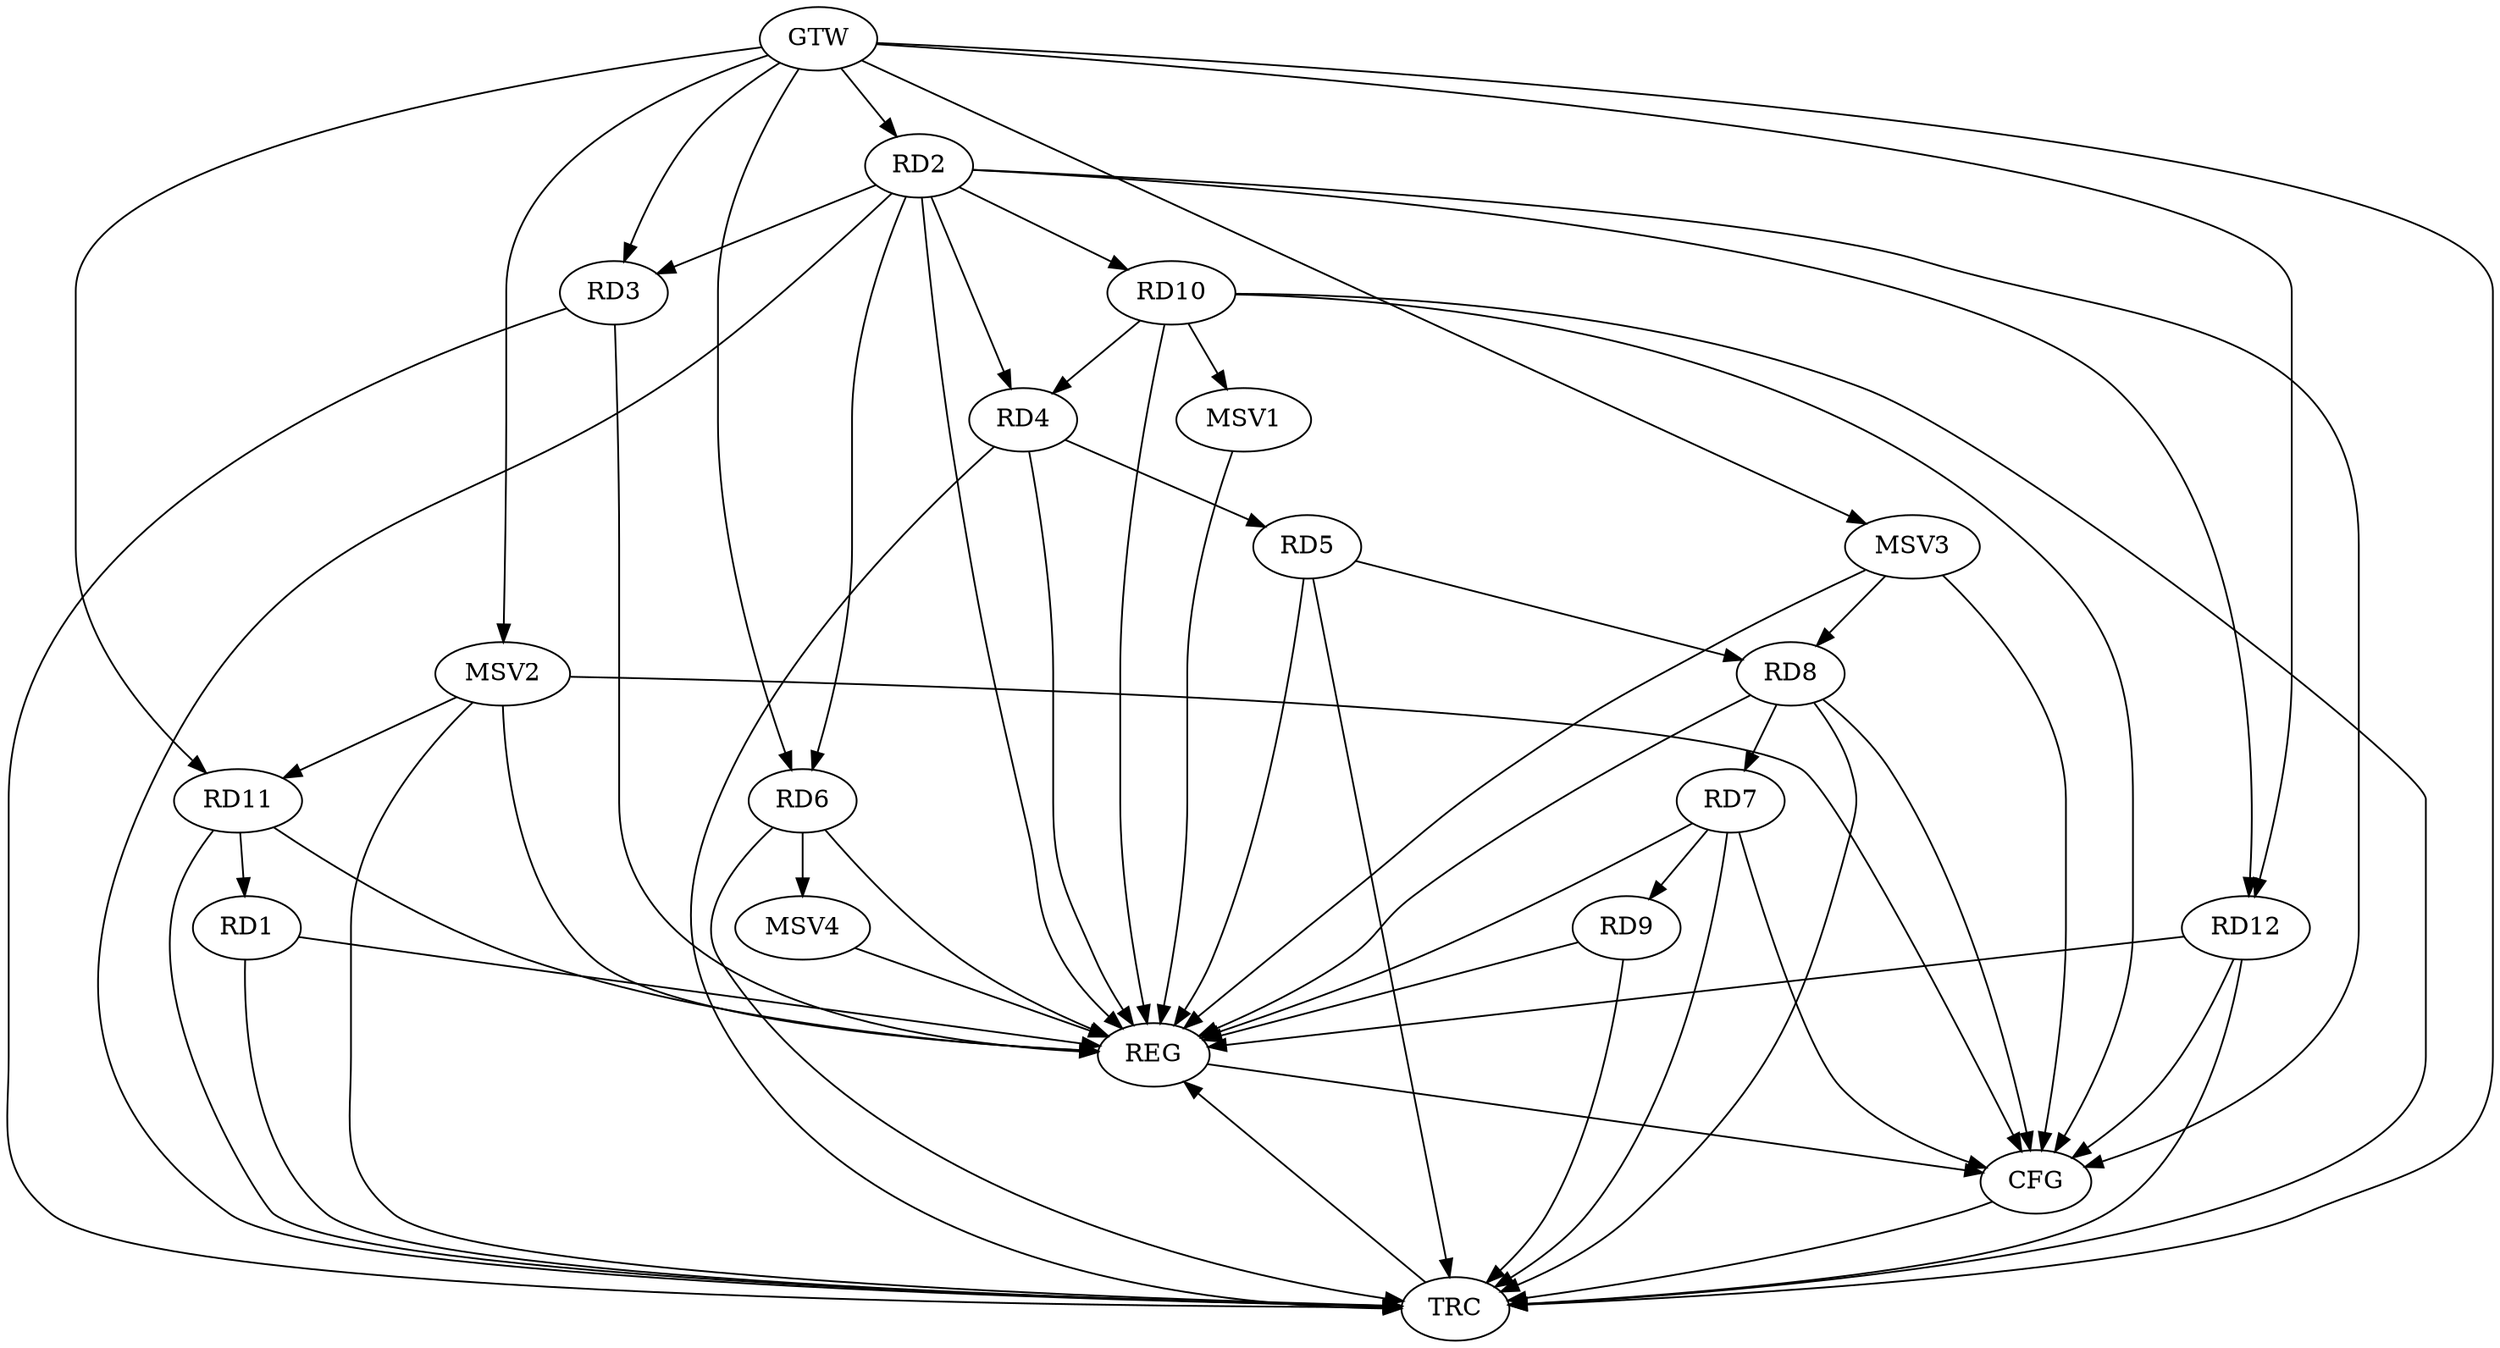 strict digraph G {
  RD1 [ label="RD1" ];
  RD2 [ label="RD2" ];
  RD3 [ label="RD3" ];
  RD4 [ label="RD4" ];
  RD5 [ label="RD5" ];
  RD6 [ label="RD6" ];
  RD7 [ label="RD7" ];
  RD8 [ label="RD8" ];
  RD9 [ label="RD9" ];
  RD10 [ label="RD10" ];
  RD11 [ label="RD11" ];
  RD12 [ label="RD12" ];
  GTW [ label="GTW" ];
  REG [ label="REG" ];
  CFG [ label="CFG" ];
  TRC [ label="TRC" ];
  MSV1 [ label="MSV1" ];
  MSV2 [ label="MSV2" ];
  MSV3 [ label="MSV3" ];
  MSV4 [ label="MSV4" ];
  RD11 -> RD1;
  RD2 -> RD4;
  RD2 -> RD10;
  RD4 -> RD5;
  RD10 -> RD4;
  RD5 -> RD8;
  RD8 -> RD7;
  RD7 -> RD9;
  GTW -> RD2;
  GTW -> RD3;
  GTW -> RD6;
  GTW -> RD11;
  GTW -> RD12;
  RD1 -> REG;
  RD2 -> REG;
  RD3 -> REG;
  RD4 -> REG;
  RD5 -> REG;
  RD6 -> REG;
  RD7 -> REG;
  RD8 -> REG;
  RD9 -> REG;
  RD10 -> REG;
  RD11 -> REG;
  RD12 -> REG;
  RD2 -> CFG;
  RD7 -> CFG;
  RD10 -> CFG;
  RD12 -> CFG;
  RD8 -> CFG;
  REG -> CFG;
  RD1 -> TRC;
  RD2 -> TRC;
  RD3 -> TRC;
  RD4 -> TRC;
  RD5 -> TRC;
  RD6 -> TRC;
  RD7 -> TRC;
  RD8 -> TRC;
  RD9 -> TRC;
  RD10 -> TRC;
  RD11 -> TRC;
  RD12 -> TRC;
  GTW -> TRC;
  CFG -> TRC;
  TRC -> REG;
  RD2 -> RD12;
  RD2 -> RD6;
  RD2 -> RD3;
  RD10 -> MSV1;
  MSV1 -> REG;
  MSV2 -> RD11;
  GTW -> MSV2;
  MSV2 -> REG;
  MSV2 -> TRC;
  MSV2 -> CFG;
  MSV3 -> RD8;
  GTW -> MSV3;
  MSV3 -> REG;
  MSV3 -> CFG;
  RD6 -> MSV4;
  MSV4 -> REG;
}
